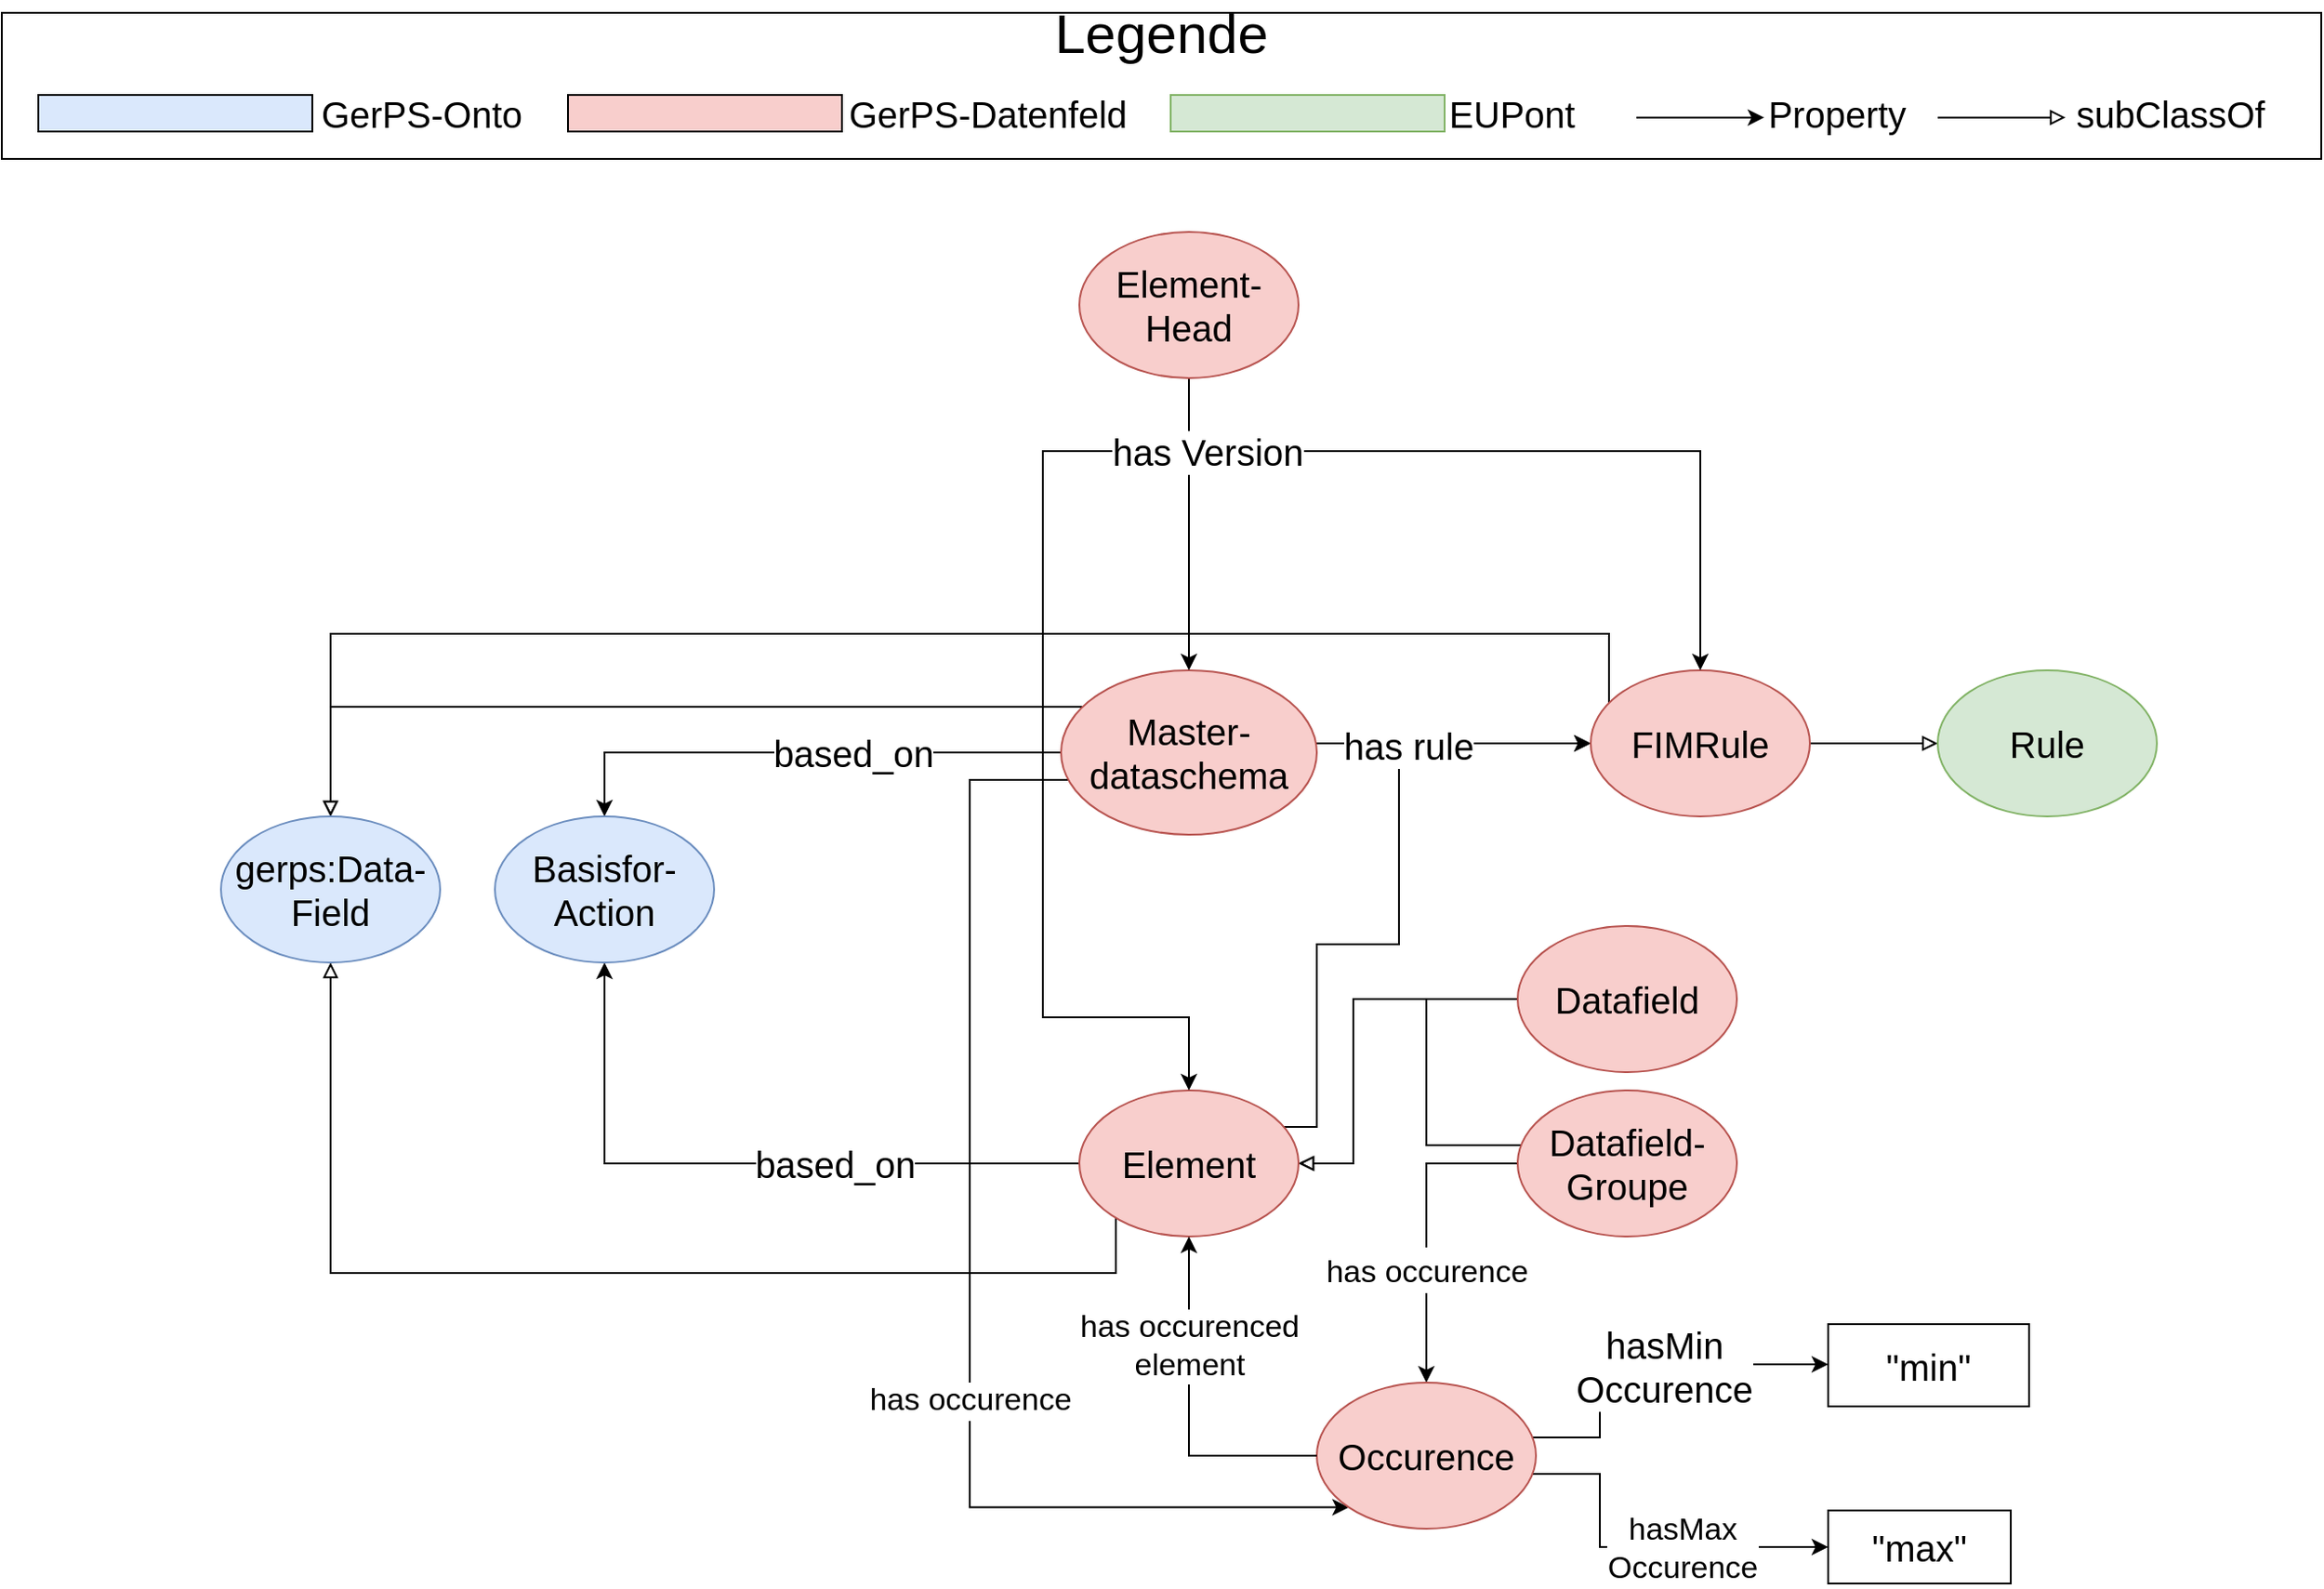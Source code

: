 <mxfile version="23.1.8" type="device" pages="2">
  <diagram name="OntologiePicture" id="n1W1JPEff16c-VYwGttl">
    <mxGraphModel dx="2128" dy="1042" grid="1" gridSize="10" guides="1" tooltips="1" connect="1" arrows="1" fold="1" page="0" pageScale="1" pageWidth="850" pageHeight="1100" math="0" shadow="0">
      <root>
        <mxCell id="0" />
        <mxCell id="1" parent="0" />
        <mxCell id="oaBf2V4vc5x-QzF6eInK-13" style="edgeStyle=orthogonalEdgeStyle;rounded=0;orthogonalLoop=1;jettySize=auto;html=1;fontFamily=Helvetica;fontSize=20;" parent="1" source="oaBf2V4vc5x-QzF6eInK-1" target="oaBf2V4vc5x-QzF6eInK-5" edge="1">
          <mxGeometry relative="1" as="geometry">
            <Array as="points">
              <mxPoint x="530" y="500" />
              <mxPoint x="530" y="500" />
            </Array>
          </mxGeometry>
        </mxCell>
        <mxCell id="oaBf2V4vc5x-QzF6eInK-23" value="based_on" style="edgeStyle=orthogonalEdgeStyle;rounded=0;orthogonalLoop=1;jettySize=auto;html=1;entryX=0.5;entryY=0;entryDx=0;entryDy=0;fontFamily=Helvetica;fontSize=20;" parent="1" source="oaBf2V4vc5x-QzF6eInK-1" target="oaBf2V4vc5x-QzF6eInK-25" edge="1">
          <mxGeometry x="-0.2" relative="1" as="geometry">
            <mxPoint x="255" y="560" as="targetPoint" />
            <mxPoint as="offset" />
          </mxGeometry>
        </mxCell>
        <mxCell id="UNRuZ92wYaTmtWvo359--5" style="edgeStyle=orthogonalEdgeStyle;rounded=0;orthogonalLoop=1;jettySize=auto;html=1;entryX=0.5;entryY=0;entryDx=0;entryDy=0;fontFamily=Helvetica;fontSize=20;endArrow=block;endFill=0;" parent="1" source="oaBf2V4vc5x-QzF6eInK-1" target="UNRuZ92wYaTmtWvo359--2" edge="1">
          <mxGeometry relative="1" as="geometry">
            <Array as="points">
              <mxPoint x="-30" y="480" />
            </Array>
          </mxGeometry>
        </mxCell>
        <mxCell id="5lMqdpay3W45fdazZep1-14" style="edgeStyle=orthogonalEdgeStyle;rounded=0;orthogonalLoop=1;jettySize=auto;html=1;entryX=0;entryY=1;entryDx=0;entryDy=0;" parent="1" source="oaBf2V4vc5x-QzF6eInK-1" target="YED-JEnKWqSfSR5y4rkk-6" edge="1">
          <mxGeometry relative="1" as="geometry">
            <Array as="points">
              <mxPoint x="320" y="520" />
              <mxPoint x="320" y="918" />
            </Array>
          </mxGeometry>
        </mxCell>
        <mxCell id="5lMqdpay3W45fdazZep1-15" value="&lt;font style=&quot;font-size: 17px;&quot;&gt;has occurence&lt;/font&gt;" style="edgeLabel;html=1;align=center;verticalAlign=middle;resizable=0;points=[];" parent="5lMqdpay3W45fdazZep1-14" vertex="1" connectable="0">
          <mxGeometry x="0.192" relative="1" as="geometry">
            <mxPoint as="offset" />
          </mxGeometry>
        </mxCell>
        <mxCell id="oaBf2V4vc5x-QzF6eInK-1" value="Master-dataschema" style="ellipse;whiteSpace=wrap;html=1;fillColor=#f8cecc;strokeColor=#b85450;fontFamily=Helvetica;fontSize=20;" parent="1" vertex="1">
          <mxGeometry x="370" y="460" width="140" height="90" as="geometry" />
        </mxCell>
        <mxCell id="oaBf2V4vc5x-QzF6eInK-7" style="edgeStyle=orthogonalEdgeStyle;rounded=0;orthogonalLoop=1;jettySize=auto;html=1;fontFamily=Helvetica;fontSize=20;endArrow=block;endFill=0;" parent="1" source="oaBf2V4vc5x-QzF6eInK-2" target="oaBf2V4vc5x-QzF6eInK-4" edge="1">
          <mxGeometry relative="1" as="geometry">
            <Array as="points">
              <mxPoint x="530" y="640" />
              <mxPoint x="530" y="730" />
            </Array>
          </mxGeometry>
        </mxCell>
        <mxCell id="oaBf2V4vc5x-QzF6eInK-2" value="Datafield" style="ellipse;whiteSpace=wrap;html=1;fillColor=#f8cecc;strokeColor=#b85450;fontFamily=Helvetica;fontSize=20;" parent="1" vertex="1">
          <mxGeometry x="620" y="600" width="120" height="80" as="geometry" />
        </mxCell>
        <mxCell id="oaBf2V4vc5x-QzF6eInK-6" style="edgeStyle=orthogonalEdgeStyle;rounded=0;orthogonalLoop=1;jettySize=auto;html=1;entryX=1;entryY=0.5;entryDx=0;entryDy=0;fontFamily=Helvetica;fontSize=20;endArrow=block;endFill=0;" parent="1" source="oaBf2V4vc5x-QzF6eInK-3" target="oaBf2V4vc5x-QzF6eInK-4" edge="1">
          <mxGeometry relative="1" as="geometry">
            <Array as="points">
              <mxPoint x="570" y="720" />
              <mxPoint x="570" y="640" />
              <mxPoint x="530" y="640" />
              <mxPoint x="530" y="730" />
            </Array>
          </mxGeometry>
        </mxCell>
        <mxCell id="Jm0rjVpZW7GB72dGLfSl-5" style="edgeStyle=orthogonalEdgeStyle;rounded=0;orthogonalLoop=1;jettySize=auto;html=1;entryX=0.5;entryY=0;entryDx=0;entryDy=0;fontFamily=Helvetica;fontSize=20;" parent="1" edge="1">
          <mxGeometry relative="1" as="geometry">
            <Array as="points">
              <mxPoint x="570" y="730" />
            </Array>
            <mxPoint x="620" y="730" as="sourcePoint" />
            <mxPoint x="570" y="850" as="targetPoint" />
          </mxGeometry>
        </mxCell>
        <mxCell id="Jm0rjVpZW7GB72dGLfSl-6" value="&lt;font style=&quot;font-size: 17px;&quot;&gt;has occurence&lt;br&gt;&lt;/font&gt;" style="edgeLabel;html=1;align=center;verticalAlign=middle;resizable=0;points=[];fontFamily=Helvetica;fontSize=20;" parent="Jm0rjVpZW7GB72dGLfSl-5" vertex="1" connectable="0">
          <mxGeometry x="-0.022" y="-2" relative="1" as="geometry">
            <mxPoint x="2" y="25" as="offset" />
          </mxGeometry>
        </mxCell>
        <mxCell id="oaBf2V4vc5x-QzF6eInK-3" value="Datafield-Groupe" style="ellipse;whiteSpace=wrap;html=1;fillColor=#f8cecc;strokeColor=#b85450;fontFamily=Helvetica;fontSize=20;" parent="1" vertex="1">
          <mxGeometry x="620" y="690" width="120" height="80" as="geometry" />
        </mxCell>
        <mxCell id="oaBf2V4vc5x-QzF6eInK-12" style="edgeStyle=orthogonalEdgeStyle;rounded=0;orthogonalLoop=1;jettySize=auto;html=1;entryX=0;entryY=0.5;entryDx=0;entryDy=0;fontFamily=Helvetica;fontSize=20;" parent="1" source="oaBf2V4vc5x-QzF6eInK-4" target="oaBf2V4vc5x-QzF6eInK-5" edge="1">
          <mxGeometry relative="1" as="geometry">
            <Array as="points">
              <mxPoint x="510" y="710" />
              <mxPoint x="510" y="610" />
              <mxPoint x="555" y="610" />
              <mxPoint x="555" y="500" />
            </Array>
          </mxGeometry>
        </mxCell>
        <mxCell id="oaBf2V4vc5x-QzF6eInK-15" value="has rule" style="edgeLabel;html=1;align=center;verticalAlign=middle;resizable=0;points=[];fontFamily=Helvetica;fontSize=20;" parent="oaBf2V4vc5x-QzF6eInK-12" vertex="1" connectable="0">
          <mxGeometry x="0.383" y="-1" relative="1" as="geometry">
            <mxPoint x="4" y="-11" as="offset" />
          </mxGeometry>
        </mxCell>
        <mxCell id="oaBf2V4vc5x-QzF6eInK-24" value="based_on" style="edgeStyle=orthogonalEdgeStyle;rounded=0;orthogonalLoop=1;jettySize=auto;html=1;entryX=0.5;entryY=1;entryDx=0;entryDy=0;fontFamily=Helvetica;fontSize=20;" parent="1" source="oaBf2V4vc5x-QzF6eInK-4" target="oaBf2V4vc5x-QzF6eInK-25" edge="1">
          <mxGeometry x="-0.273" relative="1" as="geometry">
            <mxPoint x="255" y="590.0" as="targetPoint" />
            <mxPoint as="offset" />
          </mxGeometry>
        </mxCell>
        <mxCell id="UNRuZ92wYaTmtWvo359--3" style="edgeStyle=orthogonalEdgeStyle;rounded=0;orthogonalLoop=1;jettySize=auto;html=1;entryX=0.5;entryY=1;entryDx=0;entryDy=0;fontFamily=Helvetica;fontSize=20;endArrow=block;endFill=0;" parent="1" source="oaBf2V4vc5x-QzF6eInK-4" target="UNRuZ92wYaTmtWvo359--2" edge="1">
          <mxGeometry relative="1" as="geometry">
            <Array as="points">
              <mxPoint x="400" y="790" />
              <mxPoint x="-30" y="790" />
            </Array>
          </mxGeometry>
        </mxCell>
        <mxCell id="oaBf2V4vc5x-QzF6eInK-4" value="Element" style="ellipse;whiteSpace=wrap;html=1;fillColor=#f8cecc;strokeColor=#b85450;fontFamily=Helvetica;fontSize=20;" parent="1" vertex="1">
          <mxGeometry x="380" y="690" width="120" height="80" as="geometry" />
        </mxCell>
        <mxCell id="ysAmBfewuRX0SqNVdfi0-90" value="" style="edgeStyle=orthogonalEdgeStyle;rounded=0;orthogonalLoop=1;jettySize=auto;html=1;entryX=0;entryY=0.5;entryDx=0;entryDy=0;fontFamily=Helvetica;fontSize=20;endArrow=block;endFill=0;" parent="1" source="oaBf2V4vc5x-QzF6eInK-5" target="oaBf2V4vc5x-QzF6eInK-40" edge="1">
          <mxGeometry x="-0.004" relative="1" as="geometry">
            <mxPoint as="offset" />
          </mxGeometry>
        </mxCell>
        <mxCell id="UNRuZ92wYaTmtWvo359--7" style="edgeStyle=orthogonalEdgeStyle;rounded=0;orthogonalLoop=1;jettySize=auto;html=1;entryX=0.5;entryY=0;entryDx=0;entryDy=0;fontFamily=Helvetica;fontSize=20;endArrow=block;endFill=0;" parent="1" source="oaBf2V4vc5x-QzF6eInK-5" target="UNRuZ92wYaTmtWvo359--2" edge="1">
          <mxGeometry relative="1" as="geometry">
            <Array as="points">
              <mxPoint x="670" y="440" />
              <mxPoint x="-30" y="440" />
            </Array>
          </mxGeometry>
        </mxCell>
        <mxCell id="oaBf2V4vc5x-QzF6eInK-5" value="FIMRule" style="ellipse;whiteSpace=wrap;html=1;fillColor=#f8cecc;strokeColor=#b85450;fontFamily=Helvetica;fontSize=20;" parent="1" vertex="1">
          <mxGeometry x="660" y="460" width="120" height="80" as="geometry" />
        </mxCell>
        <mxCell id="oaBf2V4vc5x-QzF6eInK-25" value="&lt;div style=&quot;font-size: 20px;&quot;&gt;Basisfor-Action&lt;/div&gt;" style="ellipse;whiteSpace=wrap;html=1;fillColor=#dae8fc;strokeColor=#6c8ebf;fontFamily=Helvetica;fontSize=20;" parent="1" vertex="1">
          <mxGeometry x="60" y="540" width="120" height="80" as="geometry" />
        </mxCell>
        <mxCell id="oaBf2V4vc5x-QzF6eInK-40" value="Rule" style="ellipse;whiteSpace=wrap;html=1;fillColor=#d5e8d4;strokeColor=#82b366;fontFamily=Helvetica;fontSize=20;" parent="1" vertex="1">
          <mxGeometry x="850" y="460" width="120" height="80" as="geometry" />
        </mxCell>
        <mxCell id="UNRuZ92wYaTmtWvo359--2" value="gerps:Data-Field" style="ellipse;whiteSpace=wrap;html=1;fillColor=#dae8fc;strokeColor=#6c8ebf;fontFamily=Helvetica;fontSize=20;" parent="1" vertex="1">
          <mxGeometry x="-90" y="540" width="120" height="80" as="geometry" />
        </mxCell>
        <mxCell id="lFKJyYWwEAIAkF2CNO6X-2" value="&amp;nbsp;" style="text;whiteSpace=wrap;html=1;fontFamily=Helvetica;fontSize=20;" parent="1" vertex="1">
          <mxGeometry x="-90" y="770" width="40" height="40" as="geometry" />
        </mxCell>
        <mxCell id="_rz0XuVxJIYIOwtDIm4M-3" style="edgeStyle=orthogonalEdgeStyle;rounded=0;orthogonalLoop=1;jettySize=auto;html=1;entryX=0.5;entryY=0;entryDx=0;entryDy=0;" parent="1" source="_rz0XuVxJIYIOwtDIm4M-1" target="oaBf2V4vc5x-QzF6eInK-1" edge="1">
          <mxGeometry relative="1" as="geometry" />
        </mxCell>
        <mxCell id="_rz0XuVxJIYIOwtDIm4M-4" style="edgeStyle=orthogonalEdgeStyle;rounded=0;orthogonalLoop=1;jettySize=auto;html=1;entryX=0.5;entryY=0;entryDx=0;entryDy=0;" parent="1" source="_rz0XuVxJIYIOwtDIm4M-1" target="oaBf2V4vc5x-QzF6eInK-4" edge="1">
          <mxGeometry relative="1" as="geometry">
            <Array as="points">
              <mxPoint x="440" y="340" />
              <mxPoint x="360" y="340" />
              <mxPoint x="360" y="650" />
              <mxPoint x="440" y="650" />
            </Array>
          </mxGeometry>
        </mxCell>
        <mxCell id="_rz0XuVxJIYIOwtDIm4M-5" style="edgeStyle=orthogonalEdgeStyle;rounded=0;orthogonalLoop=1;jettySize=auto;html=1;entryX=0.5;entryY=0;entryDx=0;entryDy=0;" parent="1" source="_rz0XuVxJIYIOwtDIm4M-1" target="oaBf2V4vc5x-QzF6eInK-5" edge="1">
          <mxGeometry relative="1" as="geometry">
            <Array as="points">
              <mxPoint x="440" y="340" />
              <mxPoint x="720" y="340" />
            </Array>
          </mxGeometry>
        </mxCell>
        <mxCell id="_rz0XuVxJIYIOwtDIm4M-6" value="&lt;font style=&quot;font-size: 20px;&quot;&gt;has Version&lt;/font&gt;" style="edgeLabel;html=1;align=center;verticalAlign=middle;resizable=0;points=[];" parent="_rz0XuVxJIYIOwtDIm4M-5" vertex="1" connectable="0">
          <mxGeometry x="-0.888" y="-1" relative="1" as="geometry">
            <mxPoint x="11" y="15" as="offset" />
          </mxGeometry>
        </mxCell>
        <mxCell id="_rz0XuVxJIYIOwtDIm4M-1" value="Element-Head" style="ellipse;whiteSpace=wrap;html=1;fillColor=#f8cecc;strokeColor=#b85450;fontFamily=Helvetica;fontSize=20;" parent="1" vertex="1">
          <mxGeometry x="380" y="220" width="120" height="80" as="geometry" />
        </mxCell>
        <mxCell id="5lMqdpay3W45fdazZep1-8" style="edgeStyle=orthogonalEdgeStyle;rounded=0;orthogonalLoop=1;jettySize=auto;html=1;entryX=0;entryY=0.5;entryDx=0;entryDy=0;" parent="1" source="YED-JEnKWqSfSR5y4rkk-6" target="5lMqdpay3W45fdazZep1-6" edge="1">
          <mxGeometry relative="1" as="geometry">
            <Array as="points">
              <mxPoint x="665" y="880" />
              <mxPoint x="665" y="840" />
              <mxPoint x="790" y="840" />
            </Array>
          </mxGeometry>
        </mxCell>
        <mxCell id="5lMqdpay3W45fdazZep1-10" value="&lt;font style=&quot;font-size: 20px;&quot;&gt;hasMin&lt;br&gt;Occurence&lt;/font&gt;" style="edgeLabel;html=1;align=center;verticalAlign=middle;resizable=0;points=[];" parent="5lMqdpay3W45fdazZep1-8" vertex="1" connectable="0">
          <mxGeometry x="-0.469" y="1" relative="1" as="geometry">
            <mxPoint x="36" y="-23" as="offset" />
          </mxGeometry>
        </mxCell>
        <mxCell id="5lMqdpay3W45fdazZep1-9" style="edgeStyle=orthogonalEdgeStyle;rounded=0;orthogonalLoop=1;jettySize=auto;html=1;entryX=0;entryY=0.5;entryDx=0;entryDy=0;" parent="1" source="YED-JEnKWqSfSR5y4rkk-6" target="5lMqdpay3W45fdazZep1-7" edge="1">
          <mxGeometry relative="1" as="geometry">
            <Array as="points">
              <mxPoint x="665" y="900" />
              <mxPoint x="665" y="940" />
            </Array>
          </mxGeometry>
        </mxCell>
        <mxCell id="5lMqdpay3W45fdazZep1-11" value="&lt;div style=&quot;font-size: 17px;&quot;&gt;hasMax&lt;br&gt;&lt;/div&gt;&lt;div style=&quot;font-size: 17px;&quot;&gt;&lt;font style=&quot;font-size: 17px;&quot;&gt;Occurence&lt;/font&gt;&lt;/div&gt;" style="edgeLabel;html=1;align=center;verticalAlign=middle;resizable=0;points=[];" parent="5lMqdpay3W45fdazZep1-9" vertex="1" connectable="0">
          <mxGeometry x="-0.004" y="-4" relative="1" as="geometry">
            <mxPoint x="21" y="-3" as="offset" />
          </mxGeometry>
        </mxCell>
        <mxCell id="YED-JEnKWqSfSR5y4rkk-6" value="Occurence" style="ellipse;whiteSpace=wrap;html=1;fillColor=#f8cecc;strokeColor=#b85450;fontFamily=Helvetica;fontSize=20;" parent="1" vertex="1">
          <mxGeometry x="510" y="850" width="120" height="80" as="geometry" />
        </mxCell>
        <mxCell id="YED-JEnKWqSfSR5y4rkk-11" style="edgeStyle=orthogonalEdgeStyle;rounded=0;orthogonalLoop=1;jettySize=auto;html=1;entryX=0.5;entryY=1;entryDx=0;entryDy=0;" parent="1" source="YED-JEnKWqSfSR5y4rkk-6" target="oaBf2V4vc5x-QzF6eInK-4" edge="1">
          <mxGeometry relative="1" as="geometry">
            <Array as="points">
              <mxPoint x="440" y="890" />
            </Array>
          </mxGeometry>
        </mxCell>
        <mxCell id="YED-JEnKWqSfSR5y4rkk-12" value="&lt;div style=&quot;font-size: 17px;&quot;&gt;&lt;font style=&quot;font-size: 17px;&quot;&gt;has occurenced&lt;/font&gt;&lt;/div&gt;&lt;div style=&quot;font-size: 17px;&quot;&gt;&lt;font style=&quot;font-size: 17px;&quot;&gt;element&lt;/font&gt;&lt;br&gt;&lt;/div&gt;" style="edgeLabel;html=1;align=center;verticalAlign=middle;resizable=0;points=[];" parent="YED-JEnKWqSfSR5y4rkk-11" vertex="1" connectable="0">
          <mxGeometry x="-0.307" y="2" relative="1" as="geometry">
            <mxPoint x="-4" y="-62" as="offset" />
          </mxGeometry>
        </mxCell>
        <mxCell id="5lMqdpay3W45fdazZep1-6" value="&lt;font style=&quot;font-size: 20px;&quot;&gt;&quot;min&quot;&lt;/font&gt;" style="rounded=0;whiteSpace=wrap;html=1;" parent="1" vertex="1">
          <mxGeometry x="790" y="818" width="110" height="45" as="geometry" />
        </mxCell>
        <mxCell id="5lMqdpay3W45fdazZep1-7" value="&lt;font style=&quot;font-size: 20px;&quot;&gt;&quot;max&quot;&lt;/font&gt;" style="rounded=0;whiteSpace=wrap;html=1;" parent="1" vertex="1">
          <mxGeometry x="790" y="920" width="100" height="40" as="geometry" />
        </mxCell>
        <mxCell id="w1O7ESTWZDBGfBWDYX77-1" value="&lt;font style=&quot;font-size: 30px;&quot;&gt;Legende&lt;/font&gt;&lt;br&gt;&lt;br&gt;&lt;br&gt;&lt;br&gt;&lt;div&gt;&lt;br&gt;&lt;/div&gt;" style="rounded=0;whiteSpace=wrap;html=1;flipV=1;flipH=0;" vertex="1" parent="1">
          <mxGeometry x="-210" y="100" width="1270" height="80" as="geometry" />
        </mxCell>
        <mxCell id="w1O7ESTWZDBGfBWDYX77-2" value="" style="rounded=0;whiteSpace=wrap;html=1;fillColor=#dae8fc;flipV=1;flipH=0;" vertex="1" parent="1">
          <mxGeometry x="-190" y="145" width="150" height="20" as="geometry" />
        </mxCell>
        <mxCell id="w1O7ESTWZDBGfBWDYX77-3" value="&lt;font style=&quot;font-size: 20px;&quot;&gt;GerPS-Onto&lt;/font&gt;" style="text;html=1;align=center;verticalAlign=middle;whiteSpace=wrap;rounded=0;flipV=1;flipH=0;" vertex="1" parent="1">
          <mxGeometry x="-40" y="140" width="120" height="30" as="geometry" />
        </mxCell>
        <mxCell id="w1O7ESTWZDBGfBWDYX77-4" value="" style="rounded=0;whiteSpace=wrap;html=1;fillColor=#f8cecc;flipV=1;flipH=0;" vertex="1" parent="1">
          <mxGeometry x="100" y="145" width="150" height="20" as="geometry" />
        </mxCell>
        <mxCell id="w1O7ESTWZDBGfBWDYX77-5" value="&lt;font style=&quot;font-size: 20px;&quot;&gt;GerPS-Datenfeld&lt;/font&gt;" style="text;html=1;align=center;verticalAlign=middle;whiteSpace=wrap;rounded=0;flipV=1;flipH=0;" vertex="1" parent="1">
          <mxGeometry x="250" y="140" width="160" height="30" as="geometry" />
        </mxCell>
        <mxCell id="w1O7ESTWZDBGfBWDYX77-6" value="" style="rounded=0;whiteSpace=wrap;html=1;fillColor=#d5e8d4;strokeColor=#82b366;flipV=1;flipH=0;" vertex="1" parent="1">
          <mxGeometry x="430" y="145" width="150" height="20" as="geometry" />
        </mxCell>
        <mxCell id="w1O7ESTWZDBGfBWDYX77-7" value="&lt;font style=&quot;font-size: 20px;&quot;&gt;EUPont&lt;/font&gt;" style="text;html=1;align=center;verticalAlign=middle;whiteSpace=wrap;rounded=0;flipV=1;flipH=0;" vertex="1" parent="1">
          <mxGeometry x="582" y="140" width="70" height="30" as="geometry" />
        </mxCell>
        <mxCell id="w1O7ESTWZDBGfBWDYX77-8" value="" style="endArrow=classic;html=1;rounded=0;" edge="1" parent="1">
          <mxGeometry width="50" height="50" relative="1" as="geometry">
            <mxPoint x="685" y="157.33" as="sourcePoint" />
            <mxPoint x="755" y="157.33" as="targetPoint" />
          </mxGeometry>
        </mxCell>
        <mxCell id="w1O7ESTWZDBGfBWDYX77-9" value="&lt;font style=&quot;font-size: 20px;&quot;&gt;Property&lt;/font&gt;" style="text;html=1;align=center;verticalAlign=middle;whiteSpace=wrap;rounded=0;flipV=1;flipH=0;" vertex="1" parent="1">
          <mxGeometry x="760" y="145" width="70" height="20" as="geometry" />
        </mxCell>
        <mxCell id="w1O7ESTWZDBGfBWDYX77-10" value="" style="endArrow=block;html=1;rounded=0;endFill=0;" edge="1" parent="1">
          <mxGeometry width="50" height="50" relative="1" as="geometry">
            <mxPoint x="850" y="157.33" as="sourcePoint" />
            <mxPoint x="920" y="157.33" as="targetPoint" />
          </mxGeometry>
        </mxCell>
        <mxCell id="w1O7ESTWZDBGfBWDYX77-11" value="&lt;font style=&quot;font-size: 20px;&quot;&gt;subClassOf&lt;/font&gt;" style="text;html=1;align=center;verticalAlign=middle;whiteSpace=wrap;rounded=0;flipV=1;flipH=0;" vertex="1" parent="1">
          <mxGeometry x="925" y="145" width="105" height="20" as="geometry" />
        </mxCell>
      </root>
    </mxGraphModel>
  </diagram>
  <diagram id="dHHt4MeqWT1fEz5knFlV" name="FIM-Rule_Structure">
    <mxGraphModel dx="3191" dy="3023" grid="1" gridSize="10" guides="1" tooltips="1" connect="1" arrows="1" fold="1" page="1" pageScale="1" pageWidth="850" pageHeight="1100" math="0" shadow="0">
      <root>
        <mxCell id="0" />
        <mxCell id="1" parent="0" />
        <mxCell id="gpPifBZ7v1fN5_zFIfOQ-1" style="edgeStyle=orthogonalEdgeStyle;rounded=0;orthogonalLoop=1;jettySize=auto;html=1;entryX=0.978;entryY=0.349;entryDx=0;entryDy=0;fontFamily=Helvetica;fontSize=20;entryPerimeter=0;" parent="1" edge="1">
          <mxGeometry relative="1" as="geometry">
            <Array as="points">
              <mxPoint x="1906.95" y="332" />
              <mxPoint x="1986.95" y="332" />
              <mxPoint x="1986.95" y="380" />
            </Array>
            <mxPoint x="1906.95" y="352.639" as="sourcePoint" />
            <mxPoint x="1954.31" y="380.0" as="targetPoint" />
          </mxGeometry>
        </mxCell>
        <mxCell id="gpPifBZ7v1fN5_zFIfOQ-2" value="hasNextAction" style="edgeLabel;html=1;align=center;verticalAlign=middle;resizable=0;points=[];fontFamily=Helvetica;fontSize=20;" parent="gpPifBZ7v1fN5_zFIfOQ-1" vertex="1" connectable="0">
          <mxGeometry x="0.069" relative="1" as="geometry">
            <mxPoint x="24" y="18" as="offset" />
          </mxGeometry>
        </mxCell>
        <mxCell id="KozUObt0tO_viu0FLGWb-1" style="edgeStyle=orthogonalEdgeStyle;rounded=0;orthogonalLoop=1;jettySize=auto;html=1;endArrow=block;endFill=0;strokeWidth=1;" parent="1" source="gpPifBZ7v1fN5_zFIfOQ-3" target="5D-T-K68hwFX2fVkPp4C-1" edge="1">
          <mxGeometry relative="1" as="geometry" />
        </mxCell>
        <mxCell id="gpPifBZ7v1fN5_zFIfOQ-3" value="Datafield" style="ellipse;whiteSpace=wrap;html=1;fillColor=#f8cecc;strokeColor=#b85450;fontFamily=Helvetica;fontSize=20;" parent="1" vertex="1">
          <mxGeometry x="776.95" y="600" width="120" height="80" as="geometry" />
        </mxCell>
        <mxCell id="gpPifBZ7v1fN5_zFIfOQ-5" value="" style="edgeStyle=orthogonalEdgeStyle;rounded=0;orthogonalLoop=1;jettySize=auto;html=1;entryX=0;entryY=0.5;entryDx=0;entryDy=0;fontFamily=Helvetica;fontSize=20;endArrow=block;endFill=0;" parent="1" source="gpPifBZ7v1fN5_zFIfOQ-6" target="gpPifBZ7v1fN5_zFIfOQ-9" edge="1">
          <mxGeometry x="-0.116" relative="1" as="geometry">
            <mxPoint as="offset" />
          </mxGeometry>
        </mxCell>
        <mxCell id="gpPifBZ7v1fN5_zFIfOQ-6" value="FIMRule" style="ellipse;whiteSpace=wrap;html=1;fillColor=#f8cecc;strokeColor=#b85450;fontFamily=Helvetica;fontSize=20;" parent="1" vertex="1">
          <mxGeometry x="896.95" y="460" width="120" height="80" as="geometry" />
        </mxCell>
        <mxCell id="gpPifBZ7v1fN5_zFIfOQ-7" value="hasTrigger" style="edgeStyle=orthogonalEdgeStyle;rounded=0;orthogonalLoop=1;jettySize=auto;html=1;entryX=0.5;entryY=0;entryDx=0;entryDy=0;fontFamily=Helvetica;fontSize=20;" parent="1" source="gpPifBZ7v1fN5_zFIfOQ-9" target="gpPifBZ7v1fN5_zFIfOQ-10" edge="1">
          <mxGeometry x="-0.338" relative="1" as="geometry">
            <Array as="points">
              <mxPoint x="1381.95" y="510" />
            </Array>
            <mxPoint as="offset" />
          </mxGeometry>
        </mxCell>
        <mxCell id="gpPifBZ7v1fN5_zFIfOQ-8" value="hasAction" style="edgeStyle=orthogonalEdgeStyle;rounded=0;orthogonalLoop=1;jettySize=auto;html=1;entryX=0.5;entryY=1;entryDx=0;entryDy=0;fontFamily=Helvetica;fontSize=20;" parent="1" target="gpPifBZ7v1fN5_zFIfOQ-11" edge="1">
          <mxGeometry x="-0.243" relative="1" as="geometry">
            <mxPoint x="1246.952" y="480.0" as="sourcePoint" />
            <mxPoint x="1344.99" y="430.0" as="targetPoint" />
            <Array as="points">
              <mxPoint x="1371.95" y="480" />
            </Array>
            <mxPoint as="offset" />
          </mxGeometry>
        </mxCell>
        <mxCell id="gpPifBZ7v1fN5_zFIfOQ-9" value="Rule" style="ellipse;whiteSpace=wrap;html=1;fillColor=#d5e8d4;strokeColor=#82b366;fontFamily=Helvetica;fontSize=20;" parent="1" vertex="1">
          <mxGeometry x="1136.95" y="460" width="120" height="80" as="geometry" />
        </mxCell>
        <mxCell id="gpPifBZ7v1fN5_zFIfOQ-10" value="Instantiated-Trigger" style="ellipse;whiteSpace=wrap;html=1;fillColor=#d5e8d4;strokeColor=#82b366;fontFamily=Helvetica;fontSize=20;" parent="1" vertex="1">
          <mxGeometry x="1316.95" y="570" width="130" height="80" as="geometry" />
        </mxCell>
        <mxCell id="gpPifBZ7v1fN5_zFIfOQ-11" value="Instantiated-Action" style="ellipse;whiteSpace=wrap;html=1;fillColor=#d5e8d4;strokeColor=#82b366;fontFamily=Helvetica;fontSize=20;" parent="1" vertex="1">
          <mxGeometry x="1306.95" y="340" width="130" height="80" as="geometry" />
        </mxCell>
        <mxCell id="gpPifBZ7v1fN5_zFIfOQ-12" style="edgeStyle=orthogonalEdgeStyle;rounded=0;orthogonalLoop=1;jettySize=auto;html=1;fontFamily=Helvetica;fontSize=20;endArrow=block;endFill=0;" parent="1" source="gpPifBZ7v1fN5_zFIfOQ-16" target="gpPifBZ7v1fN5_zFIfOQ-10" edge="1">
          <mxGeometry relative="1" as="geometry">
            <Array as="points">
              <mxPoint x="1556.95" y="610" />
              <mxPoint x="1556.95" y="610" />
            </Array>
          </mxGeometry>
        </mxCell>
        <mxCell id="gpPifBZ7v1fN5_zFIfOQ-14" value="" style="edgeStyle=orthogonalEdgeStyle;rounded=0;orthogonalLoop=1;jettySize=auto;html=1;fontFamily=Helvetica;fontSize=20;entryX=0;entryY=0.5;entryDx=0;entryDy=0;" parent="1" source="gpPifBZ7v1fN5_zFIfOQ-16" target="gpPifBZ7v1fN5_zFIfOQ-25" edge="1">
          <mxGeometry relative="1" as="geometry">
            <Array as="points">
              <mxPoint x="1826.95" y="600" />
            </Array>
          </mxGeometry>
        </mxCell>
        <mxCell id="gpPifBZ7v1fN5_zFIfOQ-15" value="&lt;div&gt;nominal-&lt;/div&gt;&lt;div&gt;Trigger&lt;/div&gt;" style="edgeLabel;html=1;align=center;verticalAlign=middle;resizable=0;points=[];fontFamily=Helvetica;fontSize=20;" parent="gpPifBZ7v1fN5_zFIfOQ-14" vertex="1" connectable="0">
          <mxGeometry x="-0.215" y="1" relative="1" as="geometry">
            <mxPoint x="11" y="1" as="offset" />
          </mxGeometry>
        </mxCell>
        <mxCell id="gpPifBZ7v1fN5_zFIfOQ-16" value="komplex-Trigger" style="ellipse;whiteSpace=wrap;html=1;fillColor=#f8cecc;strokeColor=#b85450;fontFamily=Helvetica;fontSize=20;" parent="1" vertex="1">
          <mxGeometry x="1566.95" y="560" width="120" height="80" as="geometry" />
        </mxCell>
        <mxCell id="gpPifBZ7v1fN5_zFIfOQ-17" value="" style="edgeStyle=orthogonalEdgeStyle;rounded=0;orthogonalLoop=1;jettySize=auto;html=1;entryX=1;entryY=0.5;entryDx=0;entryDy=0;fontFamily=Helvetica;fontSize=20;endArrow=block;endFill=0;" parent="1" source="gpPifBZ7v1fN5_zFIfOQ-20" target="gpPifBZ7v1fN5_zFIfOQ-11" edge="1">
          <mxGeometry x="0.111" relative="1" as="geometry">
            <Array as="points">
              <mxPoint x="1546.95" y="380" />
              <mxPoint x="1546.95" y="380" />
            </Array>
            <mxPoint as="offset" />
          </mxGeometry>
        </mxCell>
        <mxCell id="gpPifBZ7v1fN5_zFIfOQ-18" value="" style="edgeStyle=orthogonalEdgeStyle;rounded=0;orthogonalLoop=1;jettySize=auto;html=1;entryX=0;entryY=0.5;entryDx=0;entryDy=0;fontFamily=Helvetica;fontSize=20;" parent="1" source="gpPifBZ7v1fN5_zFIfOQ-20" target="gpPifBZ7v1fN5_zFIfOQ-61" edge="1">
          <mxGeometry relative="1" as="geometry">
            <mxPoint x="1806.95" y="390" as="targetPoint" />
            <Array as="points">
              <mxPoint x="1796.95" y="390" />
              <mxPoint x="1796.95" y="390" />
            </Array>
          </mxGeometry>
        </mxCell>
        <mxCell id="gpPifBZ7v1fN5_zFIfOQ-19" value="&lt;div&gt;nominal-&lt;/div&gt;&lt;div&gt;Action&lt;/div&gt;" style="edgeLabel;html=1;align=center;verticalAlign=middle;resizable=0;points=[];fontFamily=Helvetica;fontSize=20;" parent="gpPifBZ7v1fN5_zFIfOQ-18" vertex="1" connectable="0">
          <mxGeometry x="-0.319" y="-1" relative="1" as="geometry">
            <mxPoint x="22" y="-1" as="offset" />
          </mxGeometry>
        </mxCell>
        <mxCell id="gpPifBZ7v1fN5_zFIfOQ-20" value="&lt;div class=&quot;tw-data-text tw-text-large tw-ta&quot; data-placeholder=&quot;Übersetzung&quot; id=&quot;tw-target-text&quot; style=&quot;font-size: 20px;&quot; dir=&quot;ltr&quot; align=&quot;center&quot;&gt;Sequence-Action&lt;/div&gt;" style="ellipse;whiteSpace=wrap;html=1;fillColor=#f8cecc;strokeColor=#b85450;fontFamily=Helvetica;fontSize=20;align=center;" parent="1" vertex="1">
          <mxGeometry x="1576.95" y="350" width="120" height="80" as="geometry" />
        </mxCell>
        <mxCell id="gpPifBZ7v1fN5_zFIfOQ-21" style="edgeStyle=orthogonalEdgeStyle;rounded=0;orthogonalLoop=1;jettySize=auto;html=1;entryX=0.5;entryY=1;entryDx=0;entryDy=0;fontFamily=Helvetica;fontSize=20;" parent="1" source="gpPifBZ7v1fN5_zFIfOQ-25" target="gpPifBZ7v1fN5_zFIfOQ-6" edge="1">
          <mxGeometry relative="1" as="geometry">
            <Array as="points">
              <mxPoint x="1856.95" y="670" />
              <mxPoint x="1096.95" y="670" />
              <mxPoint x="1096.95" y="560" />
              <mxPoint x="956.95" y="560" />
            </Array>
          </mxGeometry>
        </mxCell>
        <mxCell id="gpPifBZ7v1fN5_zFIfOQ-22" value="part of rule" style="edgeLabel;html=1;align=center;verticalAlign=middle;resizable=0;points=[];fontFamily=Helvetica;fontSize=20;" parent="gpPifBZ7v1fN5_zFIfOQ-21" vertex="1" connectable="0">
          <mxGeometry x="-0.392" y="-1" relative="1" as="geometry">
            <mxPoint x="-322" as="offset" />
          </mxGeometry>
        </mxCell>
        <mxCell id="gpPifBZ7v1fN5_zFIfOQ-23" style="edgeStyle=orthogonalEdgeStyle;rounded=0;orthogonalLoop=1;jettySize=auto;html=1;entryX=0;entryY=0.5;entryDx=0;entryDy=0;endArrow=block;endFill=0;" parent="1" source="gpPifBZ7v1fN5_zFIfOQ-25" target="gpPifBZ7v1fN5_zFIfOQ-44" edge="1">
          <mxGeometry relative="1" as="geometry">
            <Array as="points">
              <mxPoint x="1886.95" y="500" />
            </Array>
          </mxGeometry>
        </mxCell>
        <mxCell id="gpPifBZ7v1fN5_zFIfOQ-25" value="&lt;div class=&quot;tw-data-text tw-text-large tw-ta&quot; data-placeholder=&quot;Übersetzung&quot; id=&quot;tw-target-text&quot; style=&quot;text-align: left; font-size: 20px;&quot; dir=&quot;ltr&quot;&gt;Condition&lt;/div&gt;" style="ellipse;whiteSpace=wrap;html=1;fillColor=#f8cecc;strokeColor=#b85450;fontFamily=Helvetica;fontSize=20;" parent="1" vertex="1">
          <mxGeometry x="1826.95" y="560" width="120" height="80" as="geometry" />
        </mxCell>
        <mxCell id="gpPifBZ7v1fN5_zFIfOQ-26" style="edgeStyle=orthogonalEdgeStyle;rounded=0;orthogonalLoop=1;jettySize=auto;html=1;fontFamily=Helvetica;fontSize=20;endArrow=block;endFill=0;" parent="1" source="gpPifBZ7v1fN5_zFIfOQ-27" target="gpPifBZ7v1fN5_zFIfOQ-37" edge="1">
          <mxGeometry relative="1" as="geometry">
            <Array as="points">
              <mxPoint x="1956.95" y="870" />
              <mxPoint x="2021.95" y="870" />
            </Array>
          </mxGeometry>
        </mxCell>
        <mxCell id="gpPifBZ7v1fN5_zFIfOQ-27" value="And" style="ellipse;whiteSpace=wrap;html=1;fillColor=#f8cecc;strokeColor=#b85450;fontFamily=Helvetica;fontSize=20;" parent="1" vertex="1">
          <mxGeometry x="1896.95" y="900" width="120" height="80" as="geometry" />
        </mxCell>
        <mxCell id="gpPifBZ7v1fN5_zFIfOQ-28" value="" style="edgeStyle=orthogonalEdgeStyle;rounded=0;orthogonalLoop=1;jettySize=auto;html=1;entryX=0.5;entryY=1;entryDx=0;entryDy=0;exitX=0.5;exitY=1;exitDx=0;exitDy=0;fontFamily=Helvetica;fontSize=20;endArrow=block;endFill=0;" parent="1" source="gpPifBZ7v1fN5_zFIfOQ-29" target="gpPifBZ7v1fN5_zFIfOQ-37" edge="1">
          <mxGeometry x="0.345" relative="1" as="geometry">
            <mxPoint x="2241.95" y="800" as="sourcePoint" />
            <mxPoint x="2081.95" y="770" as="targetPoint" />
            <Array as="points">
              <mxPoint x="2102" y="980" />
              <mxPoint x="2102" y="870" />
              <mxPoint x="2022" y="870" />
            </Array>
            <mxPoint as="offset" />
          </mxGeometry>
        </mxCell>
        <mxCell id="gpPifBZ7v1fN5_zFIfOQ-29" value="Or" style="ellipse;whiteSpace=wrap;html=1;fillColor=#f8cecc;strokeColor=#b85450;fontFamily=Helvetica;fontSize=20;" parent="1" vertex="1">
          <mxGeometry x="2046.95" y="900" width="120" height="80" as="geometry" />
        </mxCell>
        <mxCell id="gpPifBZ7v1fN5_zFIfOQ-30" style="edgeStyle=orthogonalEdgeStyle;rounded=0;orthogonalLoop=1;jettySize=auto;html=1;entryX=0.5;entryY=1;entryDx=0;entryDy=0;exitX=1;exitY=0.5;exitDx=0;exitDy=0;fontFamily=Helvetica;fontSize=20;endArrow=block;endFill=0;" parent="1" source="gpPifBZ7v1fN5_zFIfOQ-31" target="gpPifBZ7v1fN5_zFIfOQ-41" edge="1">
          <mxGeometry relative="1" as="geometry">
            <mxPoint x="1676.95" y="960" as="sourcePoint" />
            <Array as="points">
              <mxPoint x="1626.95" y="900" />
            </Array>
          </mxGeometry>
        </mxCell>
        <mxCell id="gpPifBZ7v1fN5_zFIfOQ-31" value="notEquals" style="ellipse;whiteSpace=wrap;html=1;fillColor=#f8cecc;strokeColor=#b85450;fontFamily=Helvetica;fontSize=20;" parent="1" vertex="1">
          <mxGeometry x="1476.95" y="860" width="120" height="80" as="geometry" />
        </mxCell>
        <mxCell id="gpPifBZ7v1fN5_zFIfOQ-32" value="" style="edgeStyle=orthogonalEdgeStyle;rounded=0;orthogonalLoop=1;jettySize=auto;html=1;entryX=0.5;entryY=1;entryDx=0;entryDy=0;exitX=0;exitY=0.5;exitDx=0;exitDy=0;fontFamily=Helvetica;fontSize=20;endArrow=block;endFill=0;" parent="1" source="gpPifBZ7v1fN5_zFIfOQ-33" target="gpPifBZ7v1fN5_zFIfOQ-41" edge="1">
          <mxGeometry x="0.003" relative="1" as="geometry">
            <Array as="points">
              <mxPoint x="1626.95" y="900" />
            </Array>
            <mxPoint as="offset" />
          </mxGeometry>
        </mxCell>
        <mxCell id="gpPifBZ7v1fN5_zFIfOQ-33" value="Equals" style="ellipse;whiteSpace=wrap;html=1;fillColor=#f8cecc;strokeColor=#b85450;fontFamily=Helvetica;fontSize=20;" parent="1" vertex="1">
          <mxGeometry x="1656.95" y="860" width="120" height="80" as="geometry" />
        </mxCell>
        <mxCell id="gpPifBZ7v1fN5_zFIfOQ-34" value="&lt;div&gt;exactly 1&amp;nbsp;&lt;/div&gt;&lt;div&gt;hasLeft&lt;/div&gt;" style="edgeStyle=orthogonalEdgeStyle;rounded=0;orthogonalLoop=1;jettySize=auto;html=1;entryX=1;entryY=0.5;entryDx=0;entryDy=0;fontFamily=Helvetica;fontSize=20;" parent="1" source="gpPifBZ7v1fN5_zFIfOQ-37" target="gpPifBZ7v1fN5_zFIfOQ-25" edge="1">
          <mxGeometry x="0.001" relative="1" as="geometry">
            <Array as="points">
              <mxPoint x="2016.95" y="600" />
            </Array>
            <mxPoint as="offset" />
          </mxGeometry>
        </mxCell>
        <mxCell id="gpPifBZ7v1fN5_zFIfOQ-35" value="&lt;div&gt;exactly 1&amp;nbsp;&lt;/div&gt;&lt;div&gt;hasRight&lt;/div&gt;" style="edgeStyle=orthogonalEdgeStyle;rounded=0;orthogonalLoop=1;jettySize=auto;html=1;fontFamily=Helvetica;fontSize=20;entryX=1;entryY=0;entryDx=0;entryDy=0;" parent="1" source="gpPifBZ7v1fN5_zFIfOQ-37" target="gpPifBZ7v1fN5_zFIfOQ-25" edge="1">
          <mxGeometry x="-0.709" relative="1" as="geometry">
            <Array as="points">
              <mxPoint x="2066.95" y="572" />
            </Array>
            <mxPoint as="offset" />
            <mxPoint x="1946.95" y="580" as="targetPoint" />
          </mxGeometry>
        </mxCell>
        <mxCell id="gpPifBZ7v1fN5_zFIfOQ-36" style="edgeStyle=orthogonalEdgeStyle;rounded=0;orthogonalLoop=1;jettySize=auto;html=1;" parent="1" source="gpPifBZ7v1fN5_zFIfOQ-37" edge="1">
          <mxGeometry relative="1" as="geometry">
            <mxPoint x="1886.95" y="640" as="targetPoint" />
          </mxGeometry>
        </mxCell>
        <mxCell id="gpPifBZ7v1fN5_zFIfOQ-37" value="Logic-Operator" style="ellipse;whiteSpace=wrap;html=1;fillColor=#f8cecc;strokeColor=#b85450;fontFamily=Helvetica;fontSize=20;" parent="1" vertex="1">
          <mxGeometry x="1961.95" y="730" width="120" height="80" as="geometry" />
        </mxCell>
        <mxCell id="gpPifBZ7v1fN5_zFIfOQ-38" value="hasTargetField" style="edgeStyle=orthogonalEdgeStyle;rounded=0;orthogonalLoop=1;jettySize=auto;html=1;entryX=1;entryY=0.5;entryDx=0;entryDy=0;fontFamily=Helvetica;fontSize=20;" parent="1" source="gpPifBZ7v1fN5_zFIfOQ-41" target="gpPifBZ7v1fN5_zFIfOQ-3" edge="1">
          <mxGeometry relative="1" as="geometry">
            <mxPoint x="1286.95" y="810.0" as="targetPoint" />
            <Array as="points">
              <mxPoint x="1056.95" y="770" />
              <mxPoint x="1056.95" y="640" />
            </Array>
          </mxGeometry>
        </mxCell>
        <mxCell id="gpPifBZ7v1fN5_zFIfOQ-39" value="value" style="edgeStyle=orthogonalEdgeStyle;rounded=0;orthogonalLoop=1;jettySize=auto;html=1;fontFamily=Helvetica;fontSize=20;" parent="1" source="gpPifBZ7v1fN5_zFIfOQ-41" target="gpPifBZ7v1fN5_zFIfOQ-42" edge="1">
          <mxGeometry x="0.23" relative="1" as="geometry">
            <Array as="points">
              <mxPoint x="1576.95" y="820" />
            </Array>
            <mxPoint as="offset" />
          </mxGeometry>
        </mxCell>
        <mxCell id="gpPifBZ7v1fN5_zFIfOQ-40" style="edgeStyle=orthogonalEdgeStyle;rounded=0;orthogonalLoop=1;jettySize=auto;html=1;entryX=0.5;entryY=1;entryDx=0;entryDy=0;" parent="1" source="gpPifBZ7v1fN5_zFIfOQ-41" target="gpPifBZ7v1fN5_zFIfOQ-25" edge="1">
          <mxGeometry relative="1" as="geometry" />
        </mxCell>
        <mxCell id="gpPifBZ7v1fN5_zFIfOQ-41" value="Statements" style="ellipse;whiteSpace=wrap;html=1;fillColor=#f8cecc;strokeColor=#b85450;fontFamily=Helvetica;fontSize=20;" parent="1" vertex="1">
          <mxGeometry x="1566.95" y="730" width="120" height="80" as="geometry" />
        </mxCell>
        <mxCell id="gpPifBZ7v1fN5_zFIfOQ-42" value="&quot;value&quot;" style="whiteSpace=wrap;html=1;fontFamily=Helvetica;fontSize=20;" parent="1" vertex="1">
          <mxGeometry x="1426.95" y="810" width="60" height="20" as="geometry" />
        </mxCell>
        <mxCell id="gpPifBZ7v1fN5_zFIfOQ-43" value="Action" style="ellipse;whiteSpace=wrap;html=1;fillColor=#d5e8d4;strokeColor=#82b366;fontFamily=Helvetica;fontSize=20;" parent="1" vertex="1">
          <mxGeometry x="2126.95" y="350" width="120" height="80" as="geometry" />
        </mxCell>
        <mxCell id="gpPifBZ7v1fN5_zFIfOQ-44" value="Trigger" style="ellipse;whiteSpace=wrap;html=1;fillColor=#d5e8d4;strokeColor=#82b366;fontFamily=Helvetica;fontSize=20;" parent="1" vertex="1">
          <mxGeometry x="2126.95" y="460" width="120" height="80" as="geometry" />
        </mxCell>
        <mxCell id="gpPifBZ7v1fN5_zFIfOQ-45" style="edgeStyle=orthogonalEdgeStyle;rounded=0;orthogonalLoop=1;jettySize=auto;html=1;entryX=0.5;entryY=0;entryDx=0;entryDy=0;fontFamily=Helvetica;fontSize=20;endArrow=block;endFill=0;" parent="1" source="gpPifBZ7v1fN5_zFIfOQ-46" target="gpPifBZ7v1fN5_zFIfOQ-61" edge="1">
          <mxGeometry relative="1" as="geometry" />
        </mxCell>
        <mxCell id="gpPifBZ7v1fN5_zFIfOQ-46" value="visibility action" style="ellipse;whiteSpace=wrap;html=1;fillColor=#f8cecc;strokeColor=#b85450;fontFamily=Helvetica;fontSize=20;" parent="1" vertex="1">
          <mxGeometry x="1656.95" y="210" width="120" height="80" as="geometry" />
        </mxCell>
        <mxCell id="gpPifBZ7v1fN5_zFIfOQ-47" style="edgeStyle=orthogonalEdgeStyle;rounded=0;orthogonalLoop=1;jettySize=auto;html=1;entryX=0.5;entryY=0;entryDx=0;entryDy=0;fontFamily=Helvetica;fontSize=20;endArrow=block;endFill=0;" parent="1" source="gpPifBZ7v1fN5_zFIfOQ-48" target="gpPifBZ7v1fN5_zFIfOQ-46" edge="1">
          <mxGeometry relative="1" as="geometry" />
        </mxCell>
        <mxCell id="gpPifBZ7v1fN5_zFIfOQ-48" value="turn vis- ibility off" style="ellipse;whiteSpace=wrap;html=1;fillColor=#f8cecc;strokeColor=#b85450;fontFamily=Helvetica;fontSize=20;" parent="1" vertex="1">
          <mxGeometry x="1556.95" y="80" width="120" height="80" as="geometry" />
        </mxCell>
        <mxCell id="gpPifBZ7v1fN5_zFIfOQ-49" value="" style="edgeStyle=orthogonalEdgeStyle;rounded=0;orthogonalLoop=1;jettySize=auto;html=1;entryX=0.5;entryY=0;entryDx=0;entryDy=0;fontFamily=Helvetica;fontSize=20;endArrow=block;endFill=0;" parent="1" source="gpPifBZ7v1fN5_zFIfOQ-50" target="gpPifBZ7v1fN5_zFIfOQ-46" edge="1">
          <mxGeometry x="0.688" relative="1" as="geometry">
            <mxPoint y="-1" as="offset" />
          </mxGeometry>
        </mxCell>
        <mxCell id="gpPifBZ7v1fN5_zFIfOQ-50" value="turn vis- ibility on" style="ellipse;whiteSpace=wrap;html=1;fillColor=#f8cecc;strokeColor=#b85450;fontFamily=Helvetica;fontSize=20;" parent="1" vertex="1">
          <mxGeometry x="1756.95" y="80" width="120" height="80" as="geometry" />
        </mxCell>
        <mxCell id="gpPifBZ7v1fN5_zFIfOQ-51" value="" style="edgeStyle=orthogonalEdgeStyle;rounded=0;orthogonalLoop=1;jettySize=auto;html=1;entryX=0.5;entryY=0;entryDx=0;entryDy=0;fontFamily=Helvetica;fontSize=20;endArrow=block;endFill=0;" parent="1" source="gpPifBZ7v1fN5_zFIfOQ-52" target="gpPifBZ7v1fN5_zFIfOQ-61" edge="1">
          <mxGeometry x="0.5" relative="1" as="geometry">
            <mxPoint as="offset" />
          </mxGeometry>
        </mxCell>
        <mxCell id="gpPifBZ7v1fN5_zFIfOQ-52" value="required action" style="ellipse;whiteSpace=wrap;html=1;fillColor=#f8cecc;strokeColor=#b85450;fontFamily=Helvetica;fontSize=20;" parent="1" vertex="1">
          <mxGeometry x="1986.95" y="210" width="120" height="80" as="geometry" />
        </mxCell>
        <mxCell id="gpPifBZ7v1fN5_zFIfOQ-53" style="edgeStyle=orthogonalEdgeStyle;rounded=0;orthogonalLoop=1;jettySize=auto;html=1;entryX=0.5;entryY=0;entryDx=0;entryDy=0;fontFamily=Helvetica;fontSize=20;endArrow=block;endFill=0;" parent="1" source="gpPifBZ7v1fN5_zFIfOQ-54" target="gpPifBZ7v1fN5_zFIfOQ-52" edge="1">
          <mxGeometry relative="1" as="geometry" />
        </mxCell>
        <mxCell id="gpPifBZ7v1fN5_zFIfOQ-54" value="turn re-quired on" style="ellipse;whiteSpace=wrap;html=1;fillColor=#f8cecc;strokeColor=#b85450;fontFamily=Helvetica;fontSize=20;" parent="1" vertex="1">
          <mxGeometry x="1906.95" y="80" width="120" height="80" as="geometry" />
        </mxCell>
        <mxCell id="gpPifBZ7v1fN5_zFIfOQ-55" value="" style="edgeStyle=orthogonalEdgeStyle;rounded=0;orthogonalLoop=1;jettySize=auto;html=1;entryX=0.5;entryY=0;entryDx=0;entryDy=0;fontFamily=Helvetica;fontSize=20;endArrow=block;endFill=0;" parent="1" source="gpPifBZ7v1fN5_zFIfOQ-56" target="gpPifBZ7v1fN5_zFIfOQ-52" edge="1">
          <mxGeometry x="0.643" relative="1" as="geometry">
            <mxPoint y="-1" as="offset" />
          </mxGeometry>
        </mxCell>
        <mxCell id="gpPifBZ7v1fN5_zFIfOQ-56" value="turn re-quired off" style="ellipse;whiteSpace=wrap;html=1;fillColor=#f8cecc;strokeColor=#b85450;fontFamily=Helvetica;fontSize=20;" parent="1" vertex="1">
          <mxGeometry x="2076.95" y="80" width="120" height="80" as="geometry" />
        </mxCell>
        <mxCell id="gpPifBZ7v1fN5_zFIfOQ-57" value="" style="edgeStyle=orthogonalEdgeStyle;rounded=0;orthogonalLoop=1;jettySize=auto;html=1;entryX=0;entryY=0.5;entryDx=0;entryDy=0;fontFamily=Helvetica;fontSize=20;endArrow=block;endFill=0;" parent="1" source="gpPifBZ7v1fN5_zFIfOQ-61" target="gpPifBZ7v1fN5_zFIfOQ-43" edge="1">
          <mxGeometry relative="1" as="geometry" />
        </mxCell>
        <mxCell id="gpPifBZ7v1fN5_zFIfOQ-59" style="edgeStyle=orthogonalEdgeStyle;rounded=0;orthogonalLoop=1;jettySize=auto;html=1;fontFamily=Helvetica;fontSize=20;" parent="1" source="gpPifBZ7v1fN5_zFIfOQ-61" target="gpPifBZ7v1fN5_zFIfOQ-6" edge="1">
          <mxGeometry relative="1" as="geometry">
            <Array as="points">
              <mxPoint x="1807" y="380" />
              <mxPoint x="1807" y="330" />
              <mxPoint x="960" y="330" />
            </Array>
          </mxGeometry>
        </mxCell>
        <mxCell id="gpPifBZ7v1fN5_zFIfOQ-60" value="part of rule" style="edgeLabel;html=1;align=center;verticalAlign=middle;resizable=0;points=[];fontFamily=Helvetica;fontSize=20;" parent="gpPifBZ7v1fN5_zFIfOQ-59" vertex="1" connectable="0">
          <mxGeometry x="0.645" y="1" relative="1" as="geometry">
            <mxPoint x="149" y="-1" as="offset" />
          </mxGeometry>
        </mxCell>
        <mxCell id="5D-T-K68hwFX2fVkPp4C-2" style="edgeStyle=orthogonalEdgeStyle;rounded=0;orthogonalLoop=1;jettySize=auto;html=1;entryX=0.5;entryY=0;entryDx=0;entryDy=0;" parent="1" source="gpPifBZ7v1fN5_zFIfOQ-61" target="5D-T-K68hwFX2fVkPp4C-1" edge="1">
          <mxGeometry relative="1" as="geometry">
            <Array as="points">
              <mxPoint x="1850" y="320" />
              <mxPoint x="1620" y="320" />
              <mxPoint x="1620" y="260" />
              <mxPoint x="837" y="260" />
            </Array>
          </mxGeometry>
        </mxCell>
        <mxCell id="5D-T-K68hwFX2fVkPp4C-3" value="&lt;font style=&quot;font-size: 20px;&quot;&gt;hasTargetElement&lt;/font&gt;" style="edgeLabel;html=1;align=center;verticalAlign=middle;resizable=0;points=[];" parent="5D-T-K68hwFX2fVkPp4C-2" vertex="1" connectable="0">
          <mxGeometry x="0.411" y="-1" relative="1" as="geometry">
            <mxPoint as="offset" />
          </mxGeometry>
        </mxCell>
        <mxCell id="gpPifBZ7v1fN5_zFIfOQ-61" value="element action" style="ellipse;whiteSpace=wrap;html=1;fillColor=#f8cecc;strokeColor=#b85450;fontFamily=Helvetica;fontSize=20;" parent="1" vertex="1">
          <mxGeometry x="1836.95" y="350" width="120" height="80" as="geometry" />
        </mxCell>
        <mxCell id="gpPifBZ7v1fN5_zFIfOQ-62" style="edgeStyle=orthogonalEdgeStyle;rounded=0;orthogonalLoop=1;jettySize=auto;html=1;entryX=0.5;entryY=1;entryDx=0;entryDy=0;fontFamily=Helvetica;fontSize=20;endArrow=block;endFill=0;" parent="1" source="gpPifBZ7v1fN5_zFIfOQ-63" target="gpPifBZ7v1fN5_zFIfOQ-41" edge="1">
          <mxGeometry relative="1" as="geometry">
            <Array as="points">
              <mxPoint x="1626.95" y="990" />
            </Array>
          </mxGeometry>
        </mxCell>
        <mxCell id="gpPifBZ7v1fN5_zFIfOQ-63" value="greater-Statement" style="ellipse;whiteSpace=wrap;html=1;fillColor=#f8cecc;strokeColor=#b85450;fontFamily=Helvetica;fontSize=20;" parent="1" vertex="1">
          <mxGeometry x="1656.95" y="950" width="120" height="80" as="geometry" />
        </mxCell>
        <mxCell id="gpPifBZ7v1fN5_zFIfOQ-64" style="edgeStyle=orthogonalEdgeStyle;rounded=0;orthogonalLoop=1;jettySize=auto;html=1;entryX=0.5;entryY=1;entryDx=0;entryDy=0;fontFamily=Helvetica;fontSize=20;endArrow=block;endFill=0;" parent="1" source="gpPifBZ7v1fN5_zFIfOQ-65" target="gpPifBZ7v1fN5_zFIfOQ-41" edge="1">
          <mxGeometry relative="1" as="geometry">
            <Array as="points">
              <mxPoint x="1626.95" y="990" />
            </Array>
          </mxGeometry>
        </mxCell>
        <mxCell id="gpPifBZ7v1fN5_zFIfOQ-65" value="lesser-Statement" style="ellipse;whiteSpace=wrap;html=1;fillColor=#f8cecc;strokeColor=#b85450;fontFamily=Helvetica;fontSize=20;" parent="1" vertex="1">
          <mxGeometry x="1476.95" y="950" width="120" height="80" as="geometry" />
        </mxCell>
        <mxCell id="gpPifBZ7v1fN5_zFIfOQ-66" style="edgeStyle=orthogonalEdgeStyle;rounded=0;orthogonalLoop=1;jettySize=auto;html=1;endArrow=block;endFill=0;" parent="1" source="gpPifBZ7v1fN5_zFIfOQ-67" edge="1">
          <mxGeometry relative="1" as="geometry">
            <mxPoint x="1626.95" y="810" as="targetPoint" />
          </mxGeometry>
        </mxCell>
        <mxCell id="gpPifBZ7v1fN5_zFIfOQ-67" value="&lt;div style=&quot;font-size: 20px;&quot;&gt;lesserEquals-&lt;/div&gt;&lt;div style=&quot;font-size: 20px;&quot;&gt;Statement&lt;/div&gt;" style="ellipse;whiteSpace=wrap;html=1;fillColor=#f8cecc;strokeColor=#b85450;fontFamily=Helvetica;fontSize=20;" parent="1" vertex="1">
          <mxGeometry x="1457.95" y="1050" width="140" height="90" as="geometry" />
        </mxCell>
        <mxCell id="gpPifBZ7v1fN5_zFIfOQ-68" style="edgeStyle=orthogonalEdgeStyle;rounded=0;orthogonalLoop=1;jettySize=auto;html=1;endArrow=block;endFill=0;" parent="1" source="gpPifBZ7v1fN5_zFIfOQ-69" edge="1">
          <mxGeometry relative="1" as="geometry">
            <mxPoint x="1626.95" y="810" as="targetPoint" />
          </mxGeometry>
        </mxCell>
        <mxCell id="gpPifBZ7v1fN5_zFIfOQ-69" value="&lt;div style=&quot;font-size: 20px;&quot;&gt;greaterEquals-&lt;/div&gt;&lt;div style=&quot;font-size: 20px;&quot;&gt;Statement&lt;/div&gt;" style="ellipse;whiteSpace=wrap;html=1;fillColor=#f8cecc;strokeColor=#b85450;fontFamily=Helvetica;fontSize=20;" parent="1" vertex="1">
          <mxGeometry x="1656.95" y="1050" width="140" height="90" as="geometry" />
        </mxCell>
        <mxCell id="gpPifBZ7v1fN5_zFIfOQ-70" value="&amp;nbsp;" style="text;whiteSpace=wrap;html=1;" parent="1" vertex="1">
          <mxGeometry x="1346.95" y="670" width="40" height="40" as="geometry" />
        </mxCell>
        <mxCell id="5D-T-K68hwFX2fVkPp4C-1" value="Element" style="ellipse;whiteSpace=wrap;html=1;fillColor=#f8cecc;strokeColor=#b85450;fontFamily=Helvetica;fontSize=20;" parent="1" vertex="1">
          <mxGeometry x="776.95" y="300" width="120" height="80" as="geometry" />
        </mxCell>
        <mxCell id="gYvkR8zZXkdWanF6pNrT-1" value="&lt;font style=&quot;font-size: 30px;&quot;&gt;Legende&lt;/font&gt;&lt;br&gt;&lt;br&gt;&lt;br&gt;&lt;br&gt;&lt;div&gt;&lt;br&gt;&lt;/div&gt;" style="rounded=0;whiteSpace=wrap;html=1;flipV=0;flipH=0;" vertex="1" parent="1">
          <mxGeometry x="760" y="-40" width="1520" height="80" as="geometry" />
        </mxCell>
        <mxCell id="gYvkR8zZXkdWanF6pNrT-2" value="" style="rounded=0;whiteSpace=wrap;html=1;fillColor=#dae8fc;flipV=0;flipH=0;" vertex="1" parent="1">
          <mxGeometry x="912.95" y="5" width="150" height="20" as="geometry" />
        </mxCell>
        <mxCell id="gYvkR8zZXkdWanF6pNrT-3" value="&lt;font style=&quot;font-size: 20px;&quot;&gt;GerPS-Onto&lt;/font&gt;" style="text;html=1;align=center;verticalAlign=middle;whiteSpace=wrap;rounded=0;flipV=0;flipH=0;" vertex="1" parent="1">
          <mxGeometry x="1062.95" width="120" height="30" as="geometry" />
        </mxCell>
        <mxCell id="gYvkR8zZXkdWanF6pNrT-4" value="" style="rounded=0;whiteSpace=wrap;html=1;fillColor=#f8cecc;flipV=0;flipH=0;" vertex="1" parent="1">
          <mxGeometry x="1202.95" y="5" width="150" height="20" as="geometry" />
        </mxCell>
        <mxCell id="gYvkR8zZXkdWanF6pNrT-5" value="&lt;font style=&quot;font-size: 20px;&quot;&gt;GerPS-Datenfeld&lt;/font&gt;" style="text;html=1;align=center;verticalAlign=middle;whiteSpace=wrap;rounded=0;flipV=0;flipH=0;" vertex="1" parent="1">
          <mxGeometry x="1352.95" width="160" height="30" as="geometry" />
        </mxCell>
        <mxCell id="gYvkR8zZXkdWanF6pNrT-6" value="" style="rounded=0;whiteSpace=wrap;html=1;fillColor=#d5e8d4;strokeColor=#82b366;flipV=0;flipH=0;" vertex="1" parent="1">
          <mxGeometry x="1532.95" y="5" width="150" height="20" as="geometry" />
        </mxCell>
        <mxCell id="gYvkR8zZXkdWanF6pNrT-7" value="&lt;font style=&quot;font-size: 20px;&quot;&gt;EUPont&lt;/font&gt;" style="text;html=1;align=center;verticalAlign=middle;whiteSpace=wrap;rounded=0;flipV=0;flipH=0;" vertex="1" parent="1">
          <mxGeometry x="1684.95" width="70" height="30" as="geometry" />
        </mxCell>
        <mxCell id="gYvkR8zZXkdWanF6pNrT-8" value="" style="endArrow=classic;html=1;rounded=0;" edge="1" parent="1">
          <mxGeometry width="50" height="50" relative="1" as="geometry">
            <mxPoint x="1787.95" y="18.33" as="sourcePoint" />
            <mxPoint x="1857.95" y="18.33" as="targetPoint" />
          </mxGeometry>
        </mxCell>
        <mxCell id="gYvkR8zZXkdWanF6pNrT-9" value="&lt;font style=&quot;font-size: 20px;&quot;&gt;Property&lt;/font&gt;" style="text;html=1;align=center;verticalAlign=middle;whiteSpace=wrap;rounded=0;flipV=0;flipH=0;" vertex="1" parent="1">
          <mxGeometry x="1862.95" y="5" width="70" height="20" as="geometry" />
        </mxCell>
        <mxCell id="gYvkR8zZXkdWanF6pNrT-10" value="" style="endArrow=block;html=1;rounded=0;endFill=0;" edge="1" parent="1">
          <mxGeometry width="50" height="50" relative="1" as="geometry">
            <mxPoint x="1952.95" y="18.33" as="sourcePoint" />
            <mxPoint x="2022.95" y="18.33" as="targetPoint" />
          </mxGeometry>
        </mxCell>
        <mxCell id="gYvkR8zZXkdWanF6pNrT-11" value="&lt;font style=&quot;font-size: 20px;&quot;&gt;subClassOf&lt;/font&gt;" style="text;html=1;align=center;verticalAlign=middle;whiteSpace=wrap;rounded=0;flipV=0;flipH=0;" vertex="1" parent="1">
          <mxGeometry x="2027.95" y="5" width="105" height="20" as="geometry" />
        </mxCell>
      </root>
    </mxGraphModel>
  </diagram>
</mxfile>
